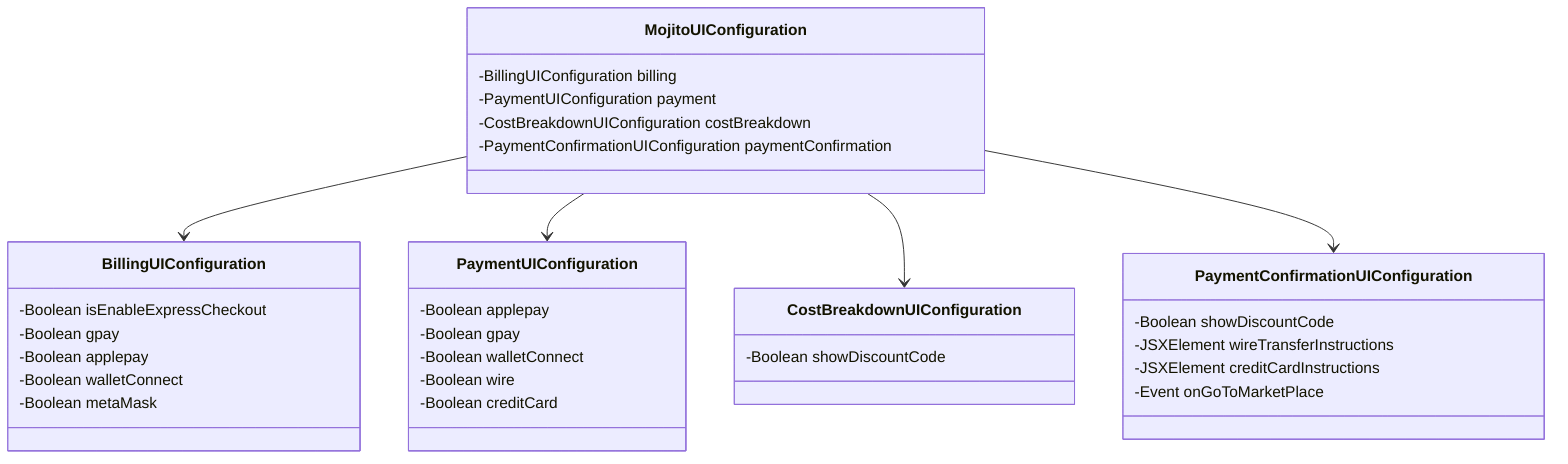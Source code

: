 classDiagram

MojitoUIConfiguration --> BillingUIConfiguration
MojitoUIConfiguration --> PaymentUIConfiguration
MojitoUIConfiguration --> CostBreakdownUIConfiguration
MojitoUIConfiguration --> PaymentConfirmationUIConfiguration

class MojitoUIConfiguration {
    -BillingUIConfiguration billing
    -PaymentUIConfiguration payment
    -CostBreakdownUIConfiguration costBreakdown
    -PaymentConfirmationUIConfiguration paymentConfirmation
}
class BillingUIConfiguration {
    -Boolean isEnableExpressCheckout
    -Boolean gpay
    -Boolean applepay
    -Boolean walletConnect
    -Boolean metaMask
}
class PaymentUIConfiguration {
    -Boolean applepay
    -Boolean gpay
    -Boolean walletConnect
    -Boolean wire
    -Boolean creditCard
}
class CostBreakdownUIConfiguration {
    -Boolean showDiscountCode
}
class PaymentConfirmationUIConfiguration {
    -Boolean showDiscountCode
    -JSXElement wireTransferInstructions
    -JSXElement creditCardInstructions
    -Event onGoToMarketPlace
}